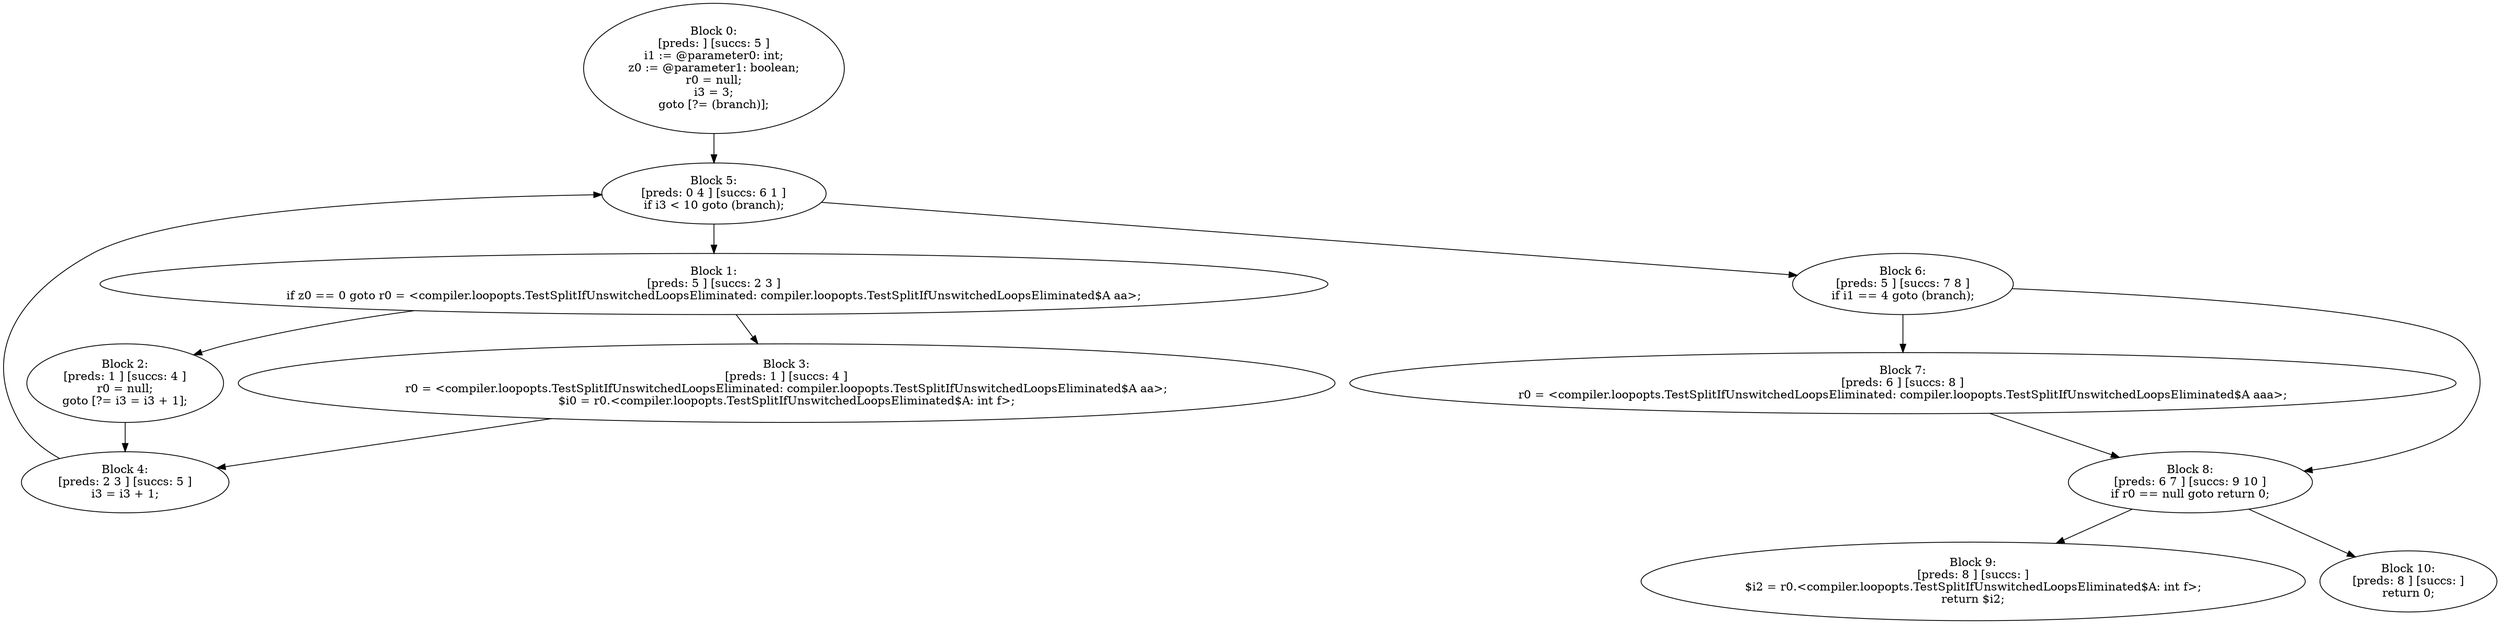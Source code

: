 digraph "unitGraph" {
    "Block 0:
[preds: ] [succs: 5 ]
i1 := @parameter0: int;
z0 := @parameter1: boolean;
r0 = null;
i3 = 3;
goto [?= (branch)];
"
    "Block 1:
[preds: 5 ] [succs: 2 3 ]
if z0 == 0 goto r0 = <compiler.loopopts.TestSplitIfUnswitchedLoopsEliminated: compiler.loopopts.TestSplitIfUnswitchedLoopsEliminated$A aa>;
"
    "Block 2:
[preds: 1 ] [succs: 4 ]
r0 = null;
goto [?= i3 = i3 + 1];
"
    "Block 3:
[preds: 1 ] [succs: 4 ]
r0 = <compiler.loopopts.TestSplitIfUnswitchedLoopsEliminated: compiler.loopopts.TestSplitIfUnswitchedLoopsEliminated$A aa>;
$i0 = r0.<compiler.loopopts.TestSplitIfUnswitchedLoopsEliminated$A: int f>;
"
    "Block 4:
[preds: 2 3 ] [succs: 5 ]
i3 = i3 + 1;
"
    "Block 5:
[preds: 0 4 ] [succs: 6 1 ]
if i3 < 10 goto (branch);
"
    "Block 6:
[preds: 5 ] [succs: 7 8 ]
if i1 == 4 goto (branch);
"
    "Block 7:
[preds: 6 ] [succs: 8 ]
r0 = <compiler.loopopts.TestSplitIfUnswitchedLoopsEliminated: compiler.loopopts.TestSplitIfUnswitchedLoopsEliminated$A aaa>;
"
    "Block 8:
[preds: 6 7 ] [succs: 9 10 ]
if r0 == null goto return 0;
"
    "Block 9:
[preds: 8 ] [succs: ]
$i2 = r0.<compiler.loopopts.TestSplitIfUnswitchedLoopsEliminated$A: int f>;
return $i2;
"
    "Block 10:
[preds: 8 ] [succs: ]
return 0;
"
    "Block 0:
[preds: ] [succs: 5 ]
i1 := @parameter0: int;
z0 := @parameter1: boolean;
r0 = null;
i3 = 3;
goto [?= (branch)];
"->"Block 5:
[preds: 0 4 ] [succs: 6 1 ]
if i3 < 10 goto (branch);
";
    "Block 1:
[preds: 5 ] [succs: 2 3 ]
if z0 == 0 goto r0 = <compiler.loopopts.TestSplitIfUnswitchedLoopsEliminated: compiler.loopopts.TestSplitIfUnswitchedLoopsEliminated$A aa>;
"->"Block 2:
[preds: 1 ] [succs: 4 ]
r0 = null;
goto [?= i3 = i3 + 1];
";
    "Block 1:
[preds: 5 ] [succs: 2 3 ]
if z0 == 0 goto r0 = <compiler.loopopts.TestSplitIfUnswitchedLoopsEliminated: compiler.loopopts.TestSplitIfUnswitchedLoopsEliminated$A aa>;
"->"Block 3:
[preds: 1 ] [succs: 4 ]
r0 = <compiler.loopopts.TestSplitIfUnswitchedLoopsEliminated: compiler.loopopts.TestSplitIfUnswitchedLoopsEliminated$A aa>;
$i0 = r0.<compiler.loopopts.TestSplitIfUnswitchedLoopsEliminated$A: int f>;
";
    "Block 2:
[preds: 1 ] [succs: 4 ]
r0 = null;
goto [?= i3 = i3 + 1];
"->"Block 4:
[preds: 2 3 ] [succs: 5 ]
i3 = i3 + 1;
";
    "Block 3:
[preds: 1 ] [succs: 4 ]
r0 = <compiler.loopopts.TestSplitIfUnswitchedLoopsEliminated: compiler.loopopts.TestSplitIfUnswitchedLoopsEliminated$A aa>;
$i0 = r0.<compiler.loopopts.TestSplitIfUnswitchedLoopsEliminated$A: int f>;
"->"Block 4:
[preds: 2 3 ] [succs: 5 ]
i3 = i3 + 1;
";
    "Block 4:
[preds: 2 3 ] [succs: 5 ]
i3 = i3 + 1;
"->"Block 5:
[preds: 0 4 ] [succs: 6 1 ]
if i3 < 10 goto (branch);
";
    "Block 5:
[preds: 0 4 ] [succs: 6 1 ]
if i3 < 10 goto (branch);
"->"Block 6:
[preds: 5 ] [succs: 7 8 ]
if i1 == 4 goto (branch);
";
    "Block 5:
[preds: 0 4 ] [succs: 6 1 ]
if i3 < 10 goto (branch);
"->"Block 1:
[preds: 5 ] [succs: 2 3 ]
if z0 == 0 goto r0 = <compiler.loopopts.TestSplitIfUnswitchedLoopsEliminated: compiler.loopopts.TestSplitIfUnswitchedLoopsEliminated$A aa>;
";
    "Block 6:
[preds: 5 ] [succs: 7 8 ]
if i1 == 4 goto (branch);
"->"Block 7:
[preds: 6 ] [succs: 8 ]
r0 = <compiler.loopopts.TestSplitIfUnswitchedLoopsEliminated: compiler.loopopts.TestSplitIfUnswitchedLoopsEliminated$A aaa>;
";
    "Block 6:
[preds: 5 ] [succs: 7 8 ]
if i1 == 4 goto (branch);
"->"Block 8:
[preds: 6 7 ] [succs: 9 10 ]
if r0 == null goto return 0;
";
    "Block 7:
[preds: 6 ] [succs: 8 ]
r0 = <compiler.loopopts.TestSplitIfUnswitchedLoopsEliminated: compiler.loopopts.TestSplitIfUnswitchedLoopsEliminated$A aaa>;
"->"Block 8:
[preds: 6 7 ] [succs: 9 10 ]
if r0 == null goto return 0;
";
    "Block 8:
[preds: 6 7 ] [succs: 9 10 ]
if r0 == null goto return 0;
"->"Block 9:
[preds: 8 ] [succs: ]
$i2 = r0.<compiler.loopopts.TestSplitIfUnswitchedLoopsEliminated$A: int f>;
return $i2;
";
    "Block 8:
[preds: 6 7 ] [succs: 9 10 ]
if r0 == null goto return 0;
"->"Block 10:
[preds: 8 ] [succs: ]
return 0;
";
}

